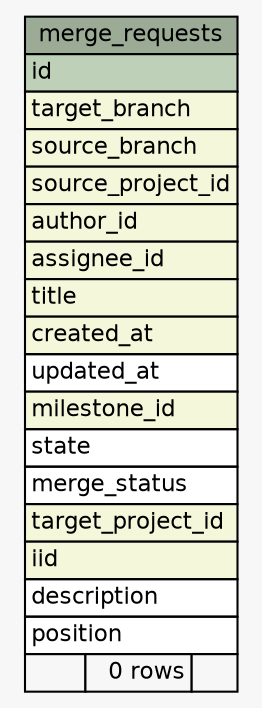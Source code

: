 // dot 2.38.0 on Mac OS X 10.9.4
// SchemaSpy rev 590
digraph "merge_requests" {
  graph [
    rankdir="RL"
    bgcolor="#f7f7f7"
    nodesep="0.18"
    ranksep="0.46"
    fontname="Helvetica"
    fontsize="11"
  ];
  node [
    fontname="Helvetica"
    fontsize="11"
    shape="plaintext"
  ];
  edge [
    arrowsize="0.8"
  ];
  "merge_requests" [
    label=<
    <TABLE BORDER="0" CELLBORDER="1" CELLSPACING="0" BGCOLOR="#ffffff">
      <TR><TD COLSPAN="3" BGCOLOR="#9bab96" ALIGN="CENTER">merge_requests</TD></TR>
      <TR><TD PORT="id" COLSPAN="3" BGCOLOR="#bed1b8" ALIGN="LEFT">id</TD></TR>
      <TR><TD PORT="target_branch" COLSPAN="3" BGCOLOR="#f4f7da" ALIGN="LEFT">target_branch</TD></TR>
      <TR><TD PORT="source_branch" COLSPAN="3" BGCOLOR="#f4f7da" ALIGN="LEFT">source_branch</TD></TR>
      <TR><TD PORT="source_project_id" COLSPAN="3" BGCOLOR="#f4f7da" ALIGN="LEFT">source_project_id</TD></TR>
      <TR><TD PORT="author_id" COLSPAN="3" BGCOLOR="#f4f7da" ALIGN="LEFT">author_id</TD></TR>
      <TR><TD PORT="assignee_id" COLSPAN="3" BGCOLOR="#f4f7da" ALIGN="LEFT">assignee_id</TD></TR>
      <TR><TD PORT="title" COLSPAN="3" BGCOLOR="#f4f7da" ALIGN="LEFT">title</TD></TR>
      <TR><TD PORT="created_at" COLSPAN="3" BGCOLOR="#f4f7da" ALIGN="LEFT">created_at</TD></TR>
      <TR><TD PORT="updated_at" COLSPAN="3" ALIGN="LEFT">updated_at</TD></TR>
      <TR><TD PORT="milestone_id" COLSPAN="3" BGCOLOR="#f4f7da" ALIGN="LEFT">milestone_id</TD></TR>
      <TR><TD PORT="state" COLSPAN="3" ALIGN="LEFT">state</TD></TR>
      <TR><TD PORT="merge_status" COLSPAN="3" ALIGN="LEFT">merge_status</TD></TR>
      <TR><TD PORT="target_project_id" COLSPAN="3" BGCOLOR="#f4f7da" ALIGN="LEFT">target_project_id</TD></TR>
      <TR><TD PORT="iid" COLSPAN="3" BGCOLOR="#f4f7da" ALIGN="LEFT">iid</TD></TR>
      <TR><TD PORT="description" COLSPAN="3" ALIGN="LEFT">description</TD></TR>
      <TR><TD PORT="position" COLSPAN="3" ALIGN="LEFT">position</TD></TR>
      <TR><TD ALIGN="LEFT" BGCOLOR="#f7f7f7">  </TD><TD ALIGN="RIGHT" BGCOLOR="#f7f7f7">0 rows</TD><TD ALIGN="RIGHT" BGCOLOR="#f7f7f7">  </TD></TR>
    </TABLE>>
    URL="tables/merge_requests.html"
    tooltip="merge_requests"
  ];
}
